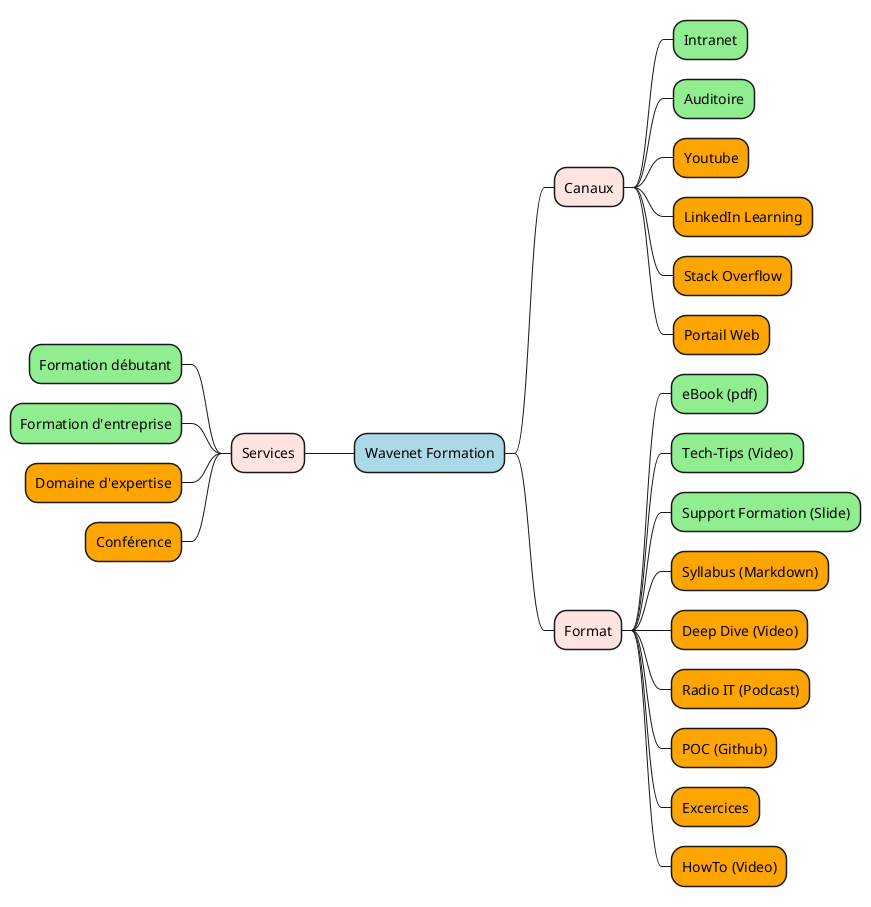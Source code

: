 @startmindmap
*[#LightBlue] Wavenet Formation
--[#MistyRose] Services
---[#Lightgreen] Formation débutant
---[#Lightgreen] Formation d'entreprise
---[#Orange] Domaine d'expertise
---[#Orange] Conférence
**[#MistyRose] Canaux
***[#Lightgreen] Intranet
***[#Lightgreen] Auditoire
***[#Orange] Youtube
***[#Orange] LinkedIn Learning
***[#Orange] Stack Overflow
***[#Orange] Portail Web
**[#MistyRose] Format
***[#Lightgreen] eBook (pdf)
***[#Lightgreen] Tech-Tips (Video)
***[#Lightgreen] Support Formation (Slide)
***[#Orange] Syllabus (Markdown)
***[#Orange] Deep Dive (Video)
***[#Orange] Radio IT (Podcast)
***[#Orange] POC (Github)
***[#Orange] Excercices
***[#Orange] HowTo (Video)
@endmindmap